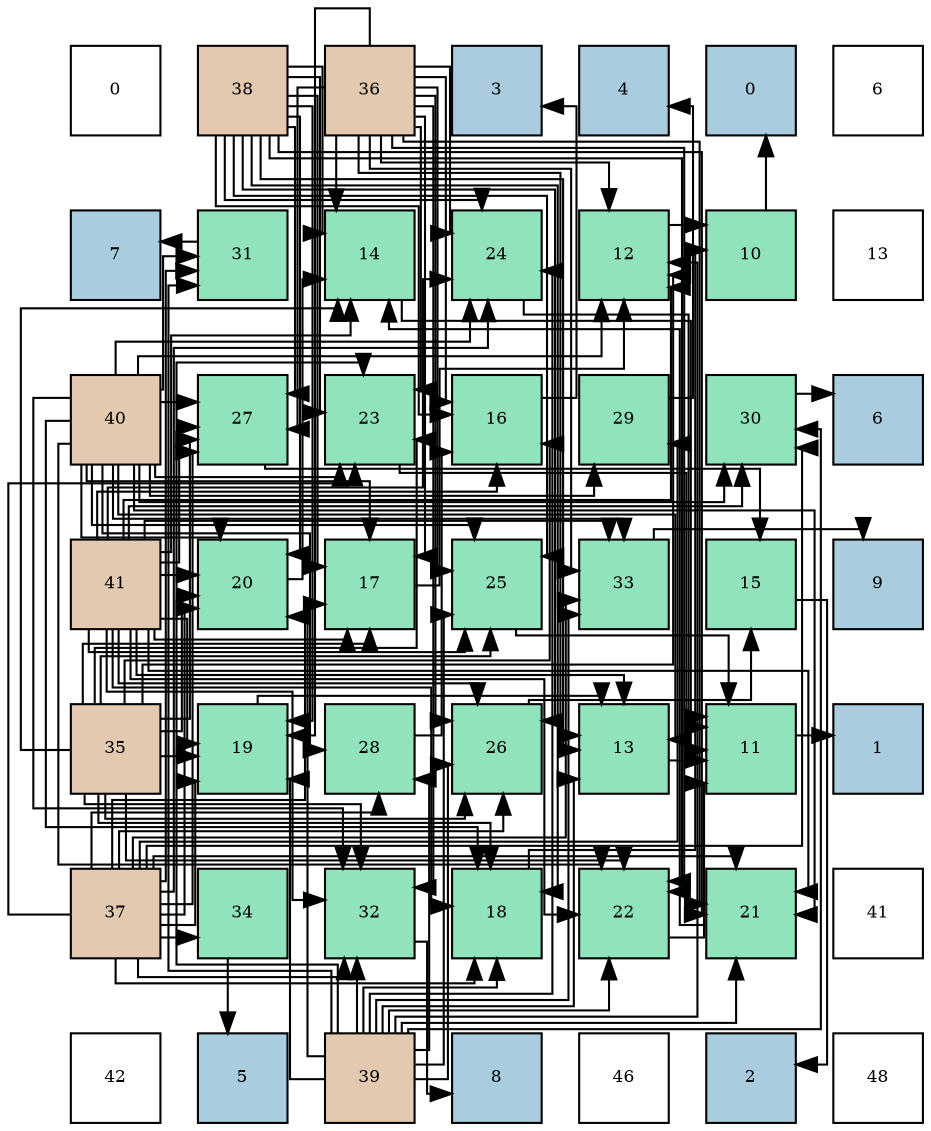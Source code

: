 digraph layout{
 rankdir=TB;
 splines=ortho;
 node [style=filled shape=square fixedsize=true width=0.6];
0[label="0", fontsize=8, fillcolor="#ffffff"];
1[label="38", fontsize=8, fillcolor="#e3c9af"];
2[label="36", fontsize=8, fillcolor="#e3c9af"];
3[label="3", fontsize=8, fillcolor="#a9ccde"];
4[label="4", fontsize=8, fillcolor="#a9ccde"];
5[label="0", fontsize=8, fillcolor="#a9ccde"];
6[label="6", fontsize=8, fillcolor="#ffffff"];
7[label="7", fontsize=8, fillcolor="#a9ccde"];
8[label="31", fontsize=8, fillcolor="#91e3bb"];
9[label="14", fontsize=8, fillcolor="#91e3bb"];
10[label="24", fontsize=8, fillcolor="#91e3bb"];
11[label="12", fontsize=8, fillcolor="#91e3bb"];
12[label="10", fontsize=8, fillcolor="#91e3bb"];
13[label="13", fontsize=8, fillcolor="#ffffff"];
14[label="40", fontsize=8, fillcolor="#e3c9af"];
15[label="27", fontsize=8, fillcolor="#91e3bb"];
16[label="23", fontsize=8, fillcolor="#91e3bb"];
17[label="16", fontsize=8, fillcolor="#91e3bb"];
18[label="29", fontsize=8, fillcolor="#91e3bb"];
19[label="30", fontsize=8, fillcolor="#91e3bb"];
20[label="6", fontsize=8, fillcolor="#a9ccde"];
21[label="41", fontsize=8, fillcolor="#e3c9af"];
22[label="20", fontsize=8, fillcolor="#91e3bb"];
23[label="17", fontsize=8, fillcolor="#91e3bb"];
24[label="25", fontsize=8, fillcolor="#91e3bb"];
25[label="33", fontsize=8, fillcolor="#91e3bb"];
26[label="15", fontsize=8, fillcolor="#91e3bb"];
27[label="9", fontsize=8, fillcolor="#a9ccde"];
28[label="35", fontsize=8, fillcolor="#e3c9af"];
29[label="19", fontsize=8, fillcolor="#91e3bb"];
30[label="28", fontsize=8, fillcolor="#91e3bb"];
31[label="26", fontsize=8, fillcolor="#91e3bb"];
32[label="13", fontsize=8, fillcolor="#91e3bb"];
33[label="11", fontsize=8, fillcolor="#91e3bb"];
34[label="1", fontsize=8, fillcolor="#a9ccde"];
35[label="37", fontsize=8, fillcolor="#e3c9af"];
36[label="34", fontsize=8, fillcolor="#91e3bb"];
37[label="32", fontsize=8, fillcolor="#91e3bb"];
38[label="18", fontsize=8, fillcolor="#91e3bb"];
39[label="22", fontsize=8, fillcolor="#91e3bb"];
40[label="21", fontsize=8, fillcolor="#91e3bb"];
41[label="41", fontsize=8, fillcolor="#ffffff"];
42[label="42", fontsize=8, fillcolor="#ffffff"];
43[label="5", fontsize=8, fillcolor="#a9ccde"];
44[label="39", fontsize=8, fillcolor="#e3c9af"];
45[label="8", fontsize=8, fillcolor="#a9ccde"];
46[label="46", fontsize=8, fillcolor="#ffffff"];
47[label="2", fontsize=8, fillcolor="#a9ccde"];
48[label="48", fontsize=8, fillcolor="#ffffff"];
edge [constraint=false, style=vis];12 -> 5;
33 -> 34;
11 -> 12;
32 -> 33;
9 -> 33;
26 -> 47;
17 -> 3;
23 -> 11;
38 -> 12;
29 -> 32;
22 -> 9;
40 -> 9;
39 -> 33;
16 -> 33;
10 -> 33;
24 -> 33;
31 -> 26;
15 -> 26;
30 -> 17;
18 -> 4;
19 -> 20;
8 -> 7;
37 -> 45;
25 -> 27;
36 -> 43;
28 -> 11;
28 -> 9;
28 -> 17;
28 -> 23;
28 -> 38;
28 -> 29;
28 -> 22;
28 -> 39;
28 -> 16;
28 -> 24;
28 -> 31;
28 -> 15;
28 -> 37;
2 -> 11;
2 -> 32;
2 -> 9;
2 -> 17;
2 -> 23;
2 -> 29;
2 -> 40;
2 -> 39;
2 -> 16;
2 -> 10;
2 -> 24;
2 -> 31;
2 -> 15;
2 -> 37;
2 -> 25;
35 -> 23;
35 -> 38;
35 -> 29;
35 -> 22;
35 -> 40;
35 -> 16;
35 -> 10;
35 -> 31;
35 -> 15;
35 -> 30;
35 -> 18;
35 -> 19;
35 -> 8;
35 -> 37;
35 -> 25;
35 -> 36;
1 -> 32;
1 -> 9;
1 -> 17;
1 -> 23;
1 -> 38;
1 -> 29;
1 -> 22;
1 -> 40;
1 -> 39;
1 -> 16;
1 -> 10;
1 -> 24;
1 -> 31;
1 -> 15;
44 -> 11;
44 -> 32;
44 -> 38;
44 -> 29;
44 -> 22;
44 -> 40;
44 -> 39;
44 -> 16;
44 -> 10;
44 -> 24;
44 -> 31;
44 -> 30;
44 -> 19;
44 -> 8;
44 -> 37;
44 -> 25;
14 -> 11;
14 -> 32;
14 -> 23;
14 -> 38;
14 -> 22;
14 -> 40;
14 -> 39;
14 -> 16;
14 -> 10;
14 -> 24;
14 -> 15;
14 -> 30;
14 -> 18;
14 -> 19;
14 -> 8;
14 -> 37;
14 -> 25;
21 -> 11;
21 -> 32;
21 -> 9;
21 -> 17;
21 -> 23;
21 -> 38;
21 -> 29;
21 -> 22;
21 -> 40;
21 -> 39;
21 -> 10;
21 -> 24;
21 -> 31;
21 -> 15;
21 -> 19;
21 -> 37;
21 -> 25;
edge [constraint=true, style=invis];
0 -> 7 -> 14 -> 21 -> 28 -> 35 -> 42;
1 -> 8 -> 15 -> 22 -> 29 -> 36 -> 43;
2 -> 9 -> 16 -> 23 -> 30 -> 37 -> 44;
3 -> 10 -> 17 -> 24 -> 31 -> 38 -> 45;
4 -> 11 -> 18 -> 25 -> 32 -> 39 -> 46;
5 -> 12 -> 19 -> 26 -> 33 -> 40 -> 47;
6 -> 13 -> 20 -> 27 -> 34 -> 41 -> 48;
rank = same {0 -> 1 -> 2 -> 3 -> 4 -> 5 -> 6};
rank = same {7 -> 8 -> 9 -> 10 -> 11 -> 12 -> 13};
rank = same {14 -> 15 -> 16 -> 17 -> 18 -> 19 -> 20};
rank = same {21 -> 22 -> 23 -> 24 -> 25 -> 26 -> 27};
rank = same {28 -> 29 -> 30 -> 31 -> 32 -> 33 -> 34};
rank = same {35 -> 36 -> 37 -> 38 -> 39 -> 40 -> 41};
rank = same {42 -> 43 -> 44 -> 45 -> 46 -> 47 -> 48};
}